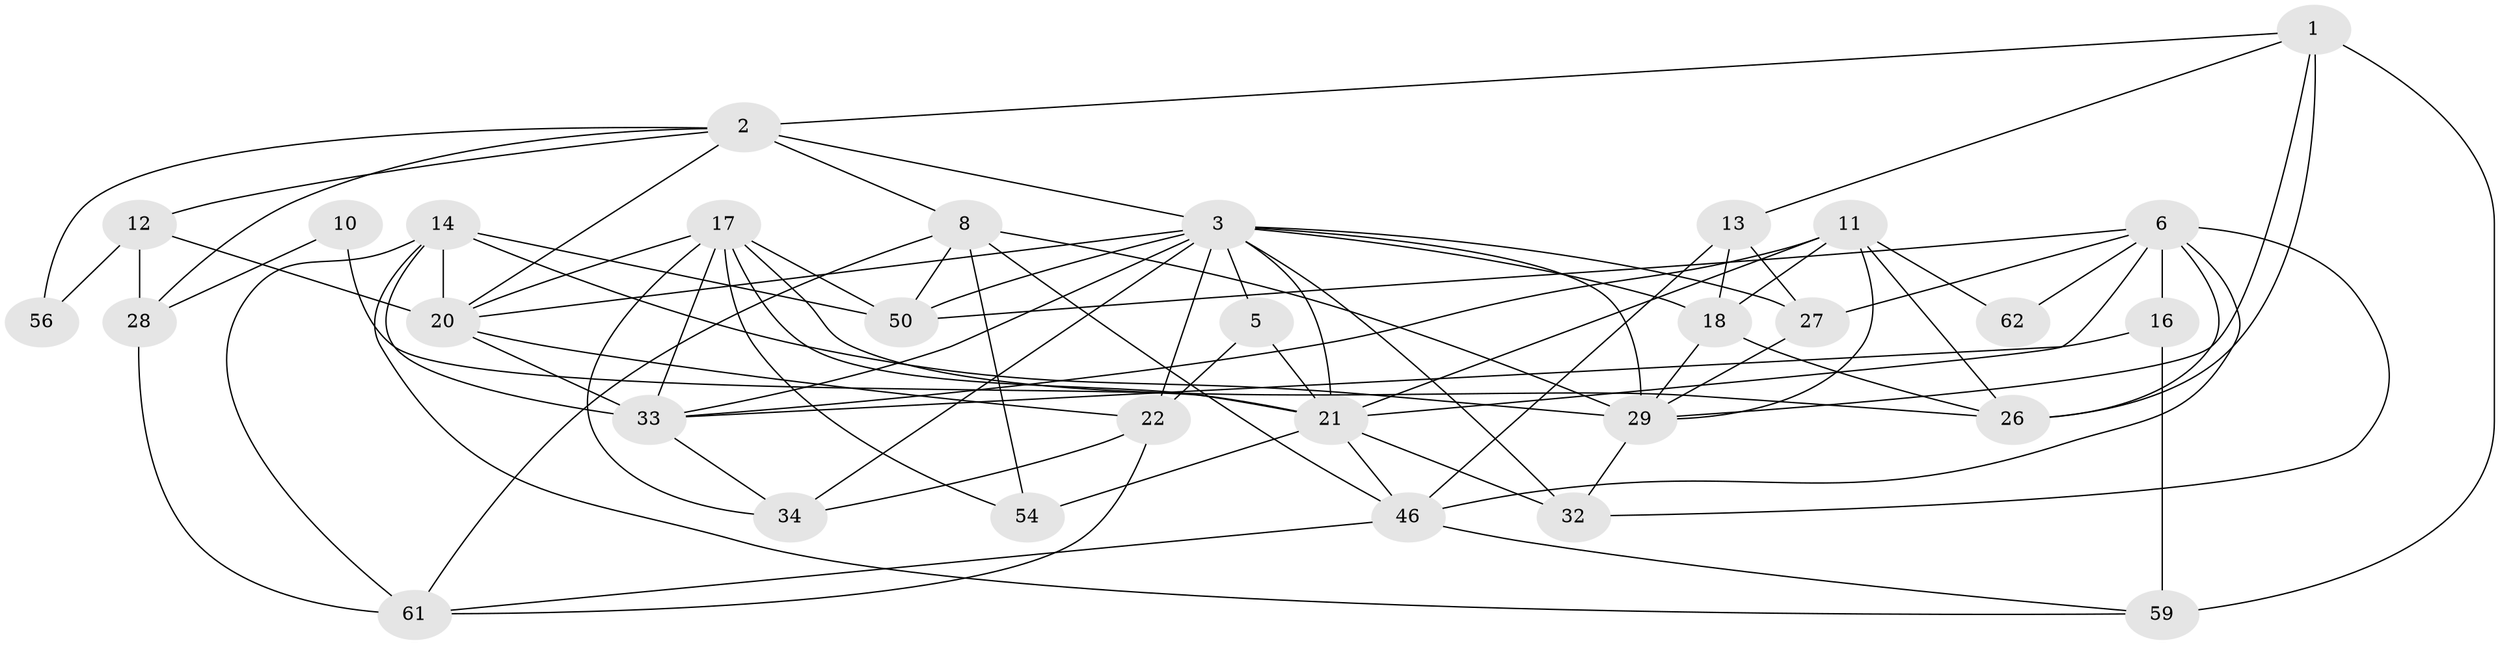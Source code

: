 // original degree distribution, {3: 0.30158730158730157, 6: 0.14285714285714285, 4: 0.19047619047619047, 2: 0.12698412698412698, 7: 0.015873015873015872, 5: 0.2222222222222222}
// Generated by graph-tools (version 1.1) at 2025/15/03/09/25 04:15:04]
// undirected, 31 vertices, 81 edges
graph export_dot {
graph [start="1"]
  node [color=gray90,style=filled];
  1 [super="+9+4"];
  2 [super="+24"];
  3 [super="+41+7+15"];
  5;
  6 [super="+51"];
  8 [super="+60"];
  10;
  11 [super="+47"];
  12 [super="+31"];
  13 [super="+42"];
  14 [super="+45"];
  16;
  17 [super="+63+19"];
  18;
  20 [super="+30+37"];
  21 [super="+35+25"];
  22 [super="+40"];
  26 [super="+55"];
  27;
  28;
  29 [super="+48"];
  32 [super="+39"];
  33 [super="+49"];
  34;
  46 [super="+57"];
  50;
  54;
  56;
  59;
  61;
  62;
  1 -- 59 [weight=2];
  1 -- 26;
  1 -- 13;
  1 -- 29;
  1 -- 2;
  2 -- 56;
  2 -- 8;
  2 -- 3 [weight=2];
  2 -- 20;
  2 -- 12;
  2 -- 28;
  3 -- 32;
  3 -- 50;
  3 -- 22 [weight=3];
  3 -- 29 [weight=2];
  3 -- 33;
  3 -- 34;
  3 -- 5;
  3 -- 18;
  3 -- 20;
  3 -- 21 [weight=3];
  3 -- 27;
  5 -- 22;
  5 -- 21;
  6 -- 50;
  6 -- 62;
  6 -- 16;
  6 -- 26 [weight=2];
  6 -- 27;
  6 -- 46;
  6 -- 21;
  6 -- 32;
  8 -- 50;
  8 -- 61;
  8 -- 54;
  8 -- 29;
  8 -- 46;
  10 -- 28;
  10 -- 21 [weight=2];
  11 -- 26;
  11 -- 18;
  11 -- 62;
  11 -- 33;
  11 -- 21;
  11 -- 29;
  12 -- 28 [weight=2];
  12 -- 56;
  12 -- 20;
  13 -- 27;
  13 -- 18;
  13 -- 46;
  14 -- 29;
  14 -- 33;
  14 -- 50;
  14 -- 59;
  14 -- 61;
  14 -- 20;
  16 -- 33;
  16 -- 59;
  17 -- 20;
  17 -- 26;
  17 -- 54;
  17 -- 34;
  17 -- 50;
  17 -- 33;
  17 -- 21;
  18 -- 26;
  18 -- 29;
  20 -- 33;
  20 -- 22;
  21 -- 46;
  21 -- 32;
  21 -- 54;
  22 -- 61;
  22 -- 34;
  27 -- 29;
  28 -- 61;
  29 -- 32;
  33 -- 34;
  46 -- 61;
  46 -- 59;
}
